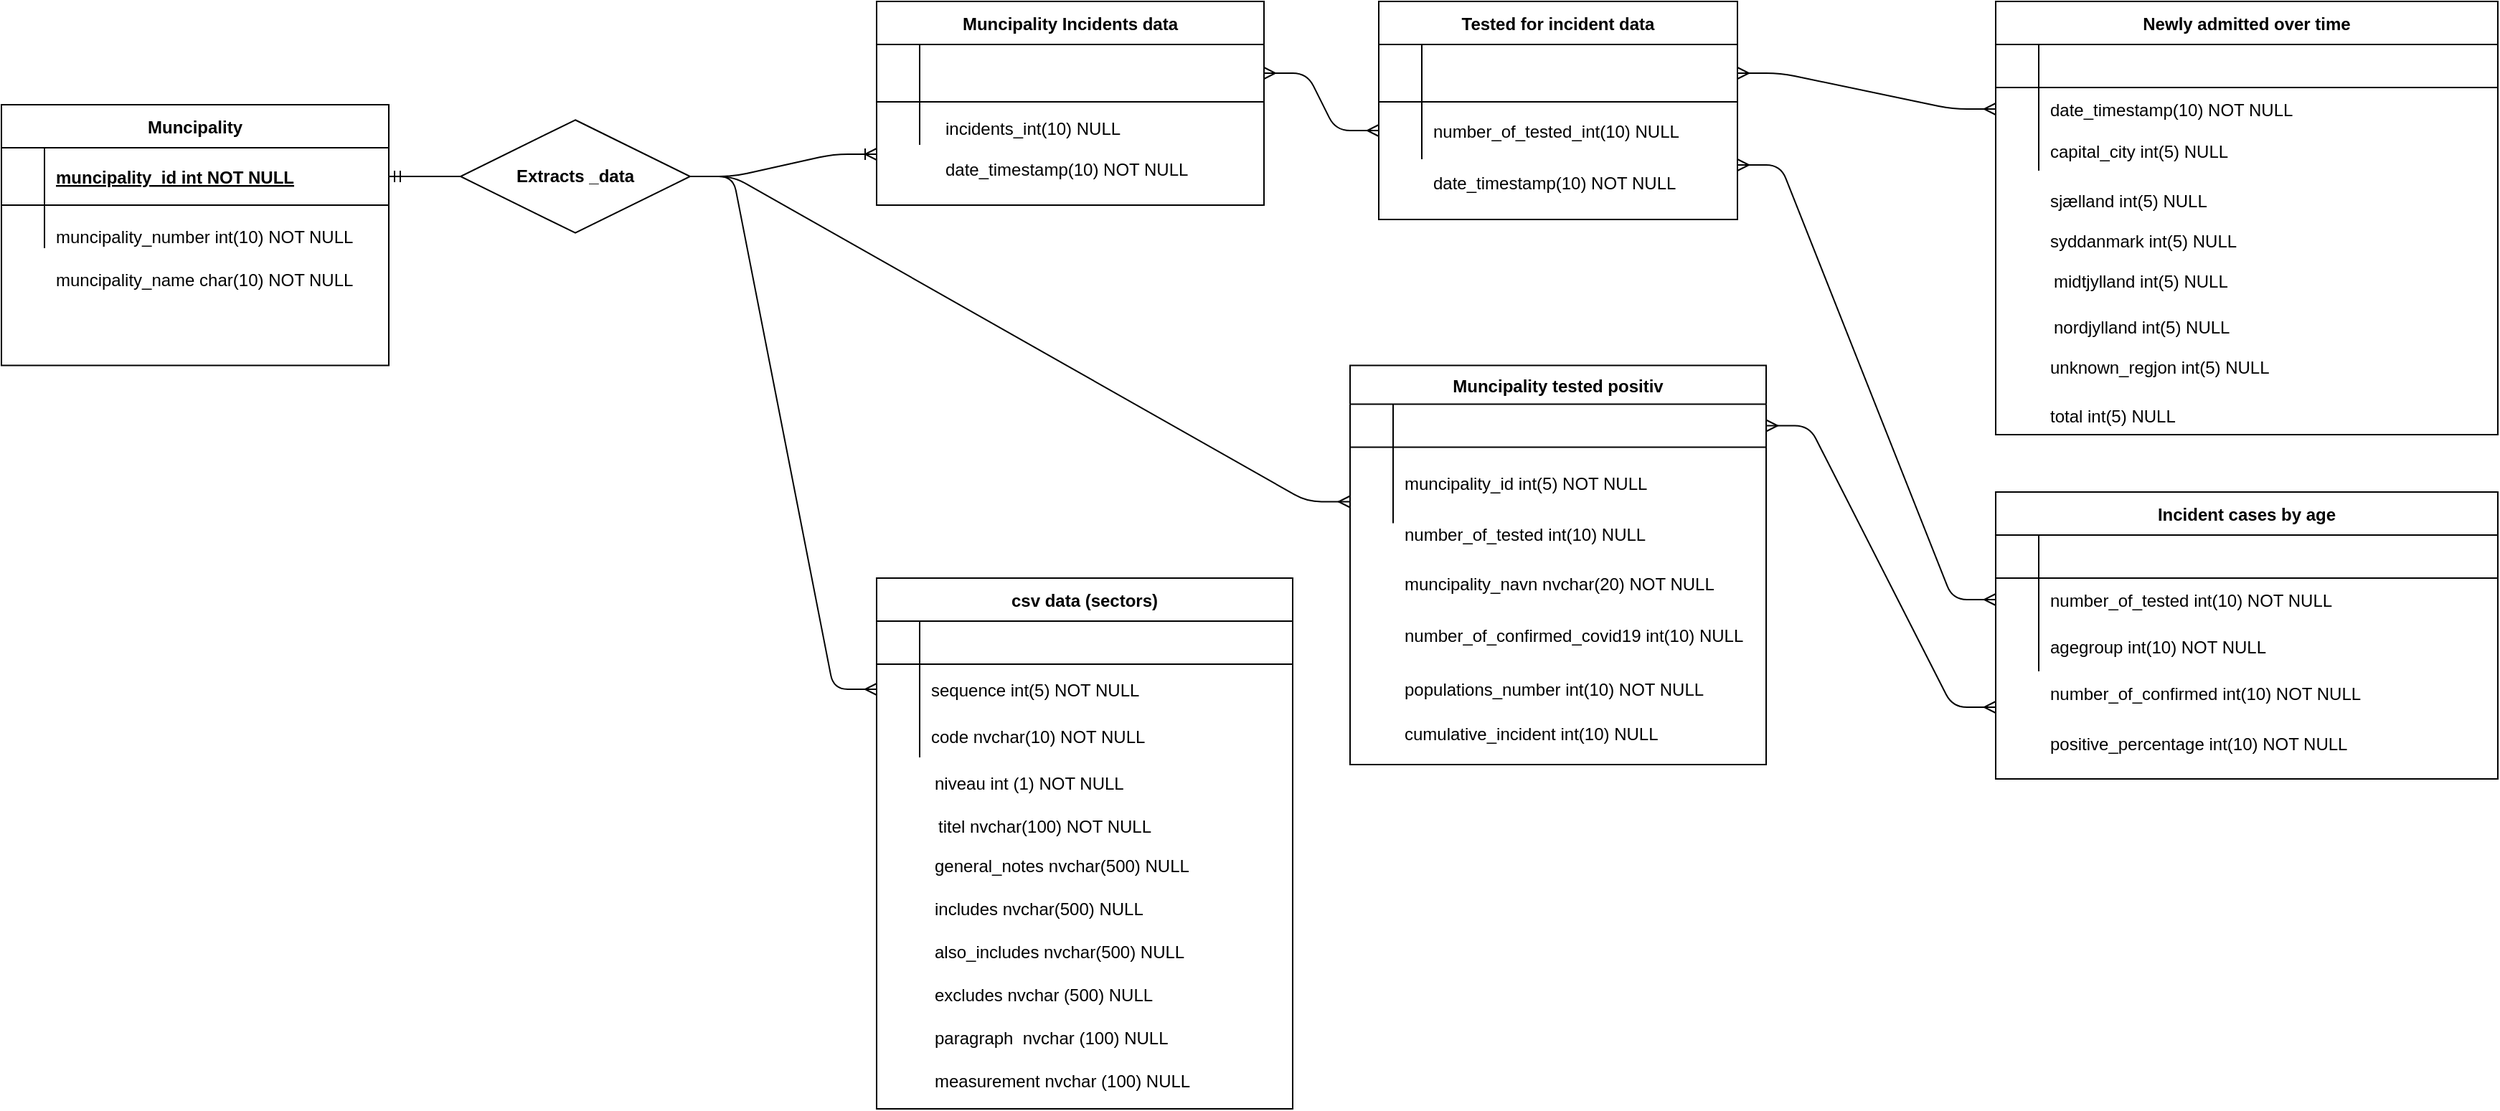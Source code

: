 <mxfile version="14.2.3" type="device"><diagram id="R2lEEEUBdFMjLlhIrx00" name="Page-1"><mxGraphModel dx="3122" dy="1805" grid="1" gridSize="10" guides="1" tooltips="1" connect="1" arrows="1" fold="1" page="1" pageScale="1" pageWidth="850" pageHeight="1100" math="0" shadow="0" extFonts="Permanent Marker^https://fonts.googleapis.com/css?family=Permanent+Marker"><root><mxCell id="0"/><mxCell id="1" parent="0"/><mxCell id="C-vyLk0tnHw3VtMMgP7b-13" value="Incident cases by age" style="shape=table;startSize=30;container=1;collapsible=1;childLayout=tableLayout;fixedRows=1;rowLines=0;fontStyle=1;align=center;resizeLast=1;" parent="1" vertex="1"><mxGeometry x="340" y="-510" width="350" height="200" as="geometry"/></mxCell><mxCell id="C-vyLk0tnHw3VtMMgP7b-14" value="" style="shape=partialRectangle;collapsible=0;dropTarget=0;pointerEvents=0;fillColor=none;points=[[0,0.5],[1,0.5]];portConstraint=eastwest;top=0;left=0;right=0;bottom=1;" parent="C-vyLk0tnHw3VtMMgP7b-13" vertex="1"><mxGeometry y="30" width="350" height="30" as="geometry"/></mxCell><mxCell id="C-vyLk0tnHw3VtMMgP7b-15" value="" style="shape=partialRectangle;overflow=hidden;connectable=0;fillColor=none;top=0;left=0;bottom=0;right=0;fontStyle=1;" parent="C-vyLk0tnHw3VtMMgP7b-14" vertex="1"><mxGeometry width="30" height="30" as="geometry"/></mxCell><mxCell id="C-vyLk0tnHw3VtMMgP7b-16" value="" style="shape=partialRectangle;overflow=hidden;connectable=0;fillColor=none;top=0;left=0;bottom=0;right=0;align=left;spacingLeft=6;fontStyle=5;" parent="C-vyLk0tnHw3VtMMgP7b-14" vertex="1"><mxGeometry x="30" width="320" height="30" as="geometry"/></mxCell><mxCell id="C-vyLk0tnHw3VtMMgP7b-20" value="" style="shape=partialRectangle;collapsible=0;dropTarget=0;pointerEvents=0;fillColor=none;points=[[0,0.5],[1,0.5]];portConstraint=eastwest;top=0;left=0;right=0;bottom=0;" parent="C-vyLk0tnHw3VtMMgP7b-13" vertex="1"><mxGeometry y="60" width="350" height="30" as="geometry"/></mxCell><mxCell id="C-vyLk0tnHw3VtMMgP7b-21" value="" style="shape=partialRectangle;overflow=hidden;connectable=0;fillColor=none;top=0;left=0;bottom=0;right=0;" parent="C-vyLk0tnHw3VtMMgP7b-20" vertex="1"><mxGeometry width="30" height="30" as="geometry"/></mxCell><mxCell id="C-vyLk0tnHw3VtMMgP7b-22" value="" style="shape=partialRectangle;overflow=hidden;connectable=0;fillColor=none;top=0;left=0;bottom=0;right=0;align=left;spacingLeft=6;" parent="C-vyLk0tnHw3VtMMgP7b-20" vertex="1"><mxGeometry x="30" width="320" height="30" as="geometry"/></mxCell><mxCell id="C-vyLk0tnHw3VtMMgP7b-17" value="" style="shape=partialRectangle;collapsible=0;dropTarget=0;pointerEvents=0;fillColor=none;points=[[0,0.5],[1,0.5]];portConstraint=eastwest;top=0;left=0;right=0;bottom=0;" parent="C-vyLk0tnHw3VtMMgP7b-13" vertex="1"><mxGeometry y="90" width="350" height="35" as="geometry"/></mxCell><mxCell id="C-vyLk0tnHw3VtMMgP7b-18" value="" style="shape=partialRectangle;overflow=hidden;connectable=0;fillColor=none;top=0;left=0;bottom=0;right=0;" parent="C-vyLk0tnHw3VtMMgP7b-17" vertex="1"><mxGeometry width="30" height="35" as="geometry"/></mxCell><mxCell id="C-vyLk0tnHw3VtMMgP7b-19" value="agegroup int(10) NOT NULL" style="shape=partialRectangle;overflow=hidden;connectable=0;fillColor=none;top=0;left=0;bottom=0;right=0;align=left;spacingLeft=6;" parent="C-vyLk0tnHw3VtMMgP7b-17" vertex="1"><mxGeometry x="30" width="320" height="35" as="geometry"/></mxCell><mxCell id="ITTuelXoT0mczFN52Blq-16" value="csv data (sectors)" style="shape=table;startSize=30;container=1;collapsible=1;childLayout=tableLayout;fixedRows=1;rowLines=0;fontStyle=1;align=center;resizeLast=1;" parent="1" vertex="1"><mxGeometry x="-440" y="-450" width="290" height="370" as="geometry"><mxRectangle x="590" y="-625" width="190" height="30" as="alternateBounds"/></mxGeometry></mxCell><mxCell id="ITTuelXoT0mczFN52Blq-17" value="" style="shape=partialRectangle;collapsible=0;dropTarget=0;pointerEvents=0;fillColor=none;points=[[0,0.5],[1,0.5]];portConstraint=eastwest;top=0;left=0;right=0;bottom=1;" parent="ITTuelXoT0mczFN52Blq-16" vertex="1"><mxGeometry y="30" width="290" height="30" as="geometry"/></mxCell><mxCell id="ITTuelXoT0mczFN52Blq-18" value="" style="shape=partialRectangle;overflow=hidden;connectable=0;fillColor=none;top=0;left=0;bottom=0;right=0;fontStyle=1;" parent="ITTuelXoT0mczFN52Blq-17" vertex="1"><mxGeometry width="30" height="30" as="geometry"/></mxCell><mxCell id="ITTuelXoT0mczFN52Blq-19" value="" style="shape=partialRectangle;overflow=hidden;connectable=0;fillColor=none;top=0;left=0;bottom=0;right=0;align=left;spacingLeft=6;fontStyle=5;" parent="ITTuelXoT0mczFN52Blq-17" vertex="1"><mxGeometry x="30" width="260" height="30" as="geometry"/></mxCell><mxCell id="ITTuelXoT0mczFN52Blq-20" value="" style="shape=partialRectangle;collapsible=0;dropTarget=0;pointerEvents=0;fillColor=none;points=[[0,0.5],[1,0.5]];portConstraint=eastwest;top=0;left=0;right=0;bottom=0;" parent="ITTuelXoT0mczFN52Blq-16" vertex="1"><mxGeometry y="60" width="290" height="35" as="geometry"/></mxCell><mxCell id="ITTuelXoT0mczFN52Blq-21" value="" style="shape=partialRectangle;overflow=hidden;connectable=0;fillColor=none;top=0;left=0;bottom=0;right=0;" parent="ITTuelXoT0mczFN52Blq-20" vertex="1"><mxGeometry width="30" height="35" as="geometry"/></mxCell><mxCell id="ITTuelXoT0mczFN52Blq-22" value="sequence int(5) NOT NULL" style="shape=partialRectangle;overflow=hidden;connectable=0;fillColor=none;top=0;left=0;bottom=0;right=0;align=left;spacingLeft=6;" parent="ITTuelXoT0mczFN52Blq-20" vertex="1"><mxGeometry x="30" width="260" height="35" as="geometry"/></mxCell><mxCell id="ITTuelXoT0mczFN52Blq-23" value="" style="shape=partialRectangle;collapsible=0;dropTarget=0;pointerEvents=0;fillColor=none;points=[[0,0.5],[1,0.5]];portConstraint=eastwest;top=0;left=0;right=0;bottom=0;" parent="ITTuelXoT0mczFN52Blq-16" vertex="1"><mxGeometry y="95" width="290" height="30" as="geometry"/></mxCell><mxCell id="ITTuelXoT0mczFN52Blq-24" value="" style="shape=partialRectangle;overflow=hidden;connectable=0;fillColor=none;top=0;left=0;bottom=0;right=0;" parent="ITTuelXoT0mczFN52Blq-23" vertex="1"><mxGeometry width="30" height="30" as="geometry"/></mxCell><mxCell id="ITTuelXoT0mczFN52Blq-25" value="code nvchar(10) NOT NULL" style="shape=partialRectangle;overflow=hidden;connectable=0;fillColor=none;top=0;left=0;bottom=0;right=0;align=left;spacingLeft=6;" parent="ITTuelXoT0mczFN52Blq-23" vertex="1"><mxGeometry x="30" width="260" height="30" as="geometry"/></mxCell><mxCell id="ITTuelXoT0mczFN52Blq-36" value="Muncipality Incidents data" style="shape=table;startSize=30;container=1;collapsible=1;childLayout=tableLayout;fixedRows=1;rowLines=0;fontStyle=1;align=center;resizeLast=1;" parent="1" vertex="1"><mxGeometry x="-440" y="-852" width="270" height="142" as="geometry"/></mxCell><mxCell id="ITTuelXoT0mczFN52Blq-37" value="" style="shape=partialRectangle;collapsible=0;dropTarget=0;pointerEvents=0;fillColor=none;points=[[0,0.5],[1,0.5]];portConstraint=eastwest;top=0;left=0;right=0;bottom=1;" parent="ITTuelXoT0mczFN52Blq-36" vertex="1"><mxGeometry y="30" width="270" height="40" as="geometry"/></mxCell><mxCell id="ITTuelXoT0mczFN52Blq-38" value="" style="shape=partialRectangle;overflow=hidden;connectable=0;fillColor=none;top=0;left=0;bottom=0;right=0;fontStyle=1;" parent="ITTuelXoT0mczFN52Blq-37" vertex="1"><mxGeometry width="30" height="40" as="geometry"/></mxCell><mxCell id="ITTuelXoT0mczFN52Blq-39" value="" style="shape=partialRectangle;overflow=hidden;connectable=0;fillColor=none;top=0;left=0;bottom=0;right=0;align=left;spacingLeft=6;fontStyle=5;" parent="ITTuelXoT0mczFN52Blq-37" vertex="1"><mxGeometry x="30" width="240" height="40" as="geometry"/></mxCell><mxCell id="ITTuelXoT0mczFN52Blq-40" value="" style="shape=partialRectangle;collapsible=0;dropTarget=0;pointerEvents=0;fillColor=none;points=[[0,0.5],[1,0.5]];portConstraint=eastwest;top=0;left=0;right=0;bottom=0;" parent="ITTuelXoT0mczFN52Blq-36" vertex="1"><mxGeometry y="70" width="270" height="30" as="geometry"/></mxCell><mxCell id="ITTuelXoT0mczFN52Blq-41" value="" style="shape=partialRectangle;overflow=hidden;connectable=0;fillColor=none;top=0;left=0;bottom=0;right=0;" parent="ITTuelXoT0mczFN52Blq-40" vertex="1"><mxGeometry width="30" height="30" as="geometry"/></mxCell><mxCell id="ITTuelXoT0mczFN52Blq-42" value="" style="shape=partialRectangle;overflow=hidden;connectable=0;fillColor=none;top=0;left=0;bottom=0;right=0;align=left;spacingLeft=6;" parent="ITTuelXoT0mczFN52Blq-40" vertex="1"><mxGeometry x="30" width="240" height="30" as="geometry"/></mxCell><mxCell id="ITTuelXoT0mczFN52Blq-46" value="Muncipality tested positiv" style="shape=table;startSize=27;container=1;collapsible=1;childLayout=tableLayout;fixedRows=1;rowLines=0;fontStyle=1;align=center;resizeLast=1;" parent="1" vertex="1"><mxGeometry x="-110" y="-598.25" width="290" height="278.25" as="geometry"/></mxCell><mxCell id="ITTuelXoT0mczFN52Blq-47" value="" style="shape=partialRectangle;collapsible=0;dropTarget=0;pointerEvents=0;fillColor=none;points=[[0,0.5],[1,0.5]];portConstraint=eastwest;top=0;left=0;right=0;bottom=1;" parent="ITTuelXoT0mczFN52Blq-46" vertex="1"><mxGeometry y="27" width="290" height="30" as="geometry"/></mxCell><mxCell id="ITTuelXoT0mczFN52Blq-48" value="" style="shape=partialRectangle;overflow=hidden;connectable=0;fillColor=none;top=0;left=0;bottom=0;right=0;fontStyle=1;" parent="ITTuelXoT0mczFN52Blq-47" vertex="1"><mxGeometry width="30" height="30" as="geometry"/></mxCell><mxCell id="ITTuelXoT0mczFN52Blq-49" value="" style="shape=partialRectangle;overflow=hidden;connectable=0;fillColor=none;top=0;left=0;bottom=0;right=0;align=left;spacingLeft=6;fontStyle=5;" parent="ITTuelXoT0mczFN52Blq-47" vertex="1"><mxGeometry x="30" width="260" height="30" as="geometry"/></mxCell><mxCell id="ITTuelXoT0mczFN52Blq-53" value="" style="shape=partialRectangle;collapsible=0;dropTarget=0;pointerEvents=0;fillColor=none;points=[[0,0.5],[1,0.5]];portConstraint=eastwest;top=0;left=0;right=0;bottom=0;" parent="ITTuelXoT0mczFN52Blq-46" vertex="1"><mxGeometry y="57" width="290" height="23" as="geometry"/></mxCell><mxCell id="ITTuelXoT0mczFN52Blq-54" value="" style="shape=partialRectangle;overflow=hidden;connectable=0;fillColor=none;top=0;left=0;bottom=0;right=0;" parent="ITTuelXoT0mczFN52Blq-53" vertex="1"><mxGeometry width="30" height="23" as="geometry"/></mxCell><mxCell id="ITTuelXoT0mczFN52Blq-55" value="" style="shape=partialRectangle;overflow=hidden;connectable=0;fillColor=none;top=0;left=0;bottom=0;right=0;align=left;spacingLeft=6;" parent="ITTuelXoT0mczFN52Blq-53" vertex="1"><mxGeometry x="30" width="260" height="23" as="geometry"/></mxCell><mxCell id="ITTuelXoT0mczFN52Blq-50" value="" style="shape=partialRectangle;collapsible=0;dropTarget=0;pointerEvents=0;fillColor=none;points=[[0,0.5],[1,0.5]];portConstraint=eastwest;top=0;left=0;right=0;bottom=0;" parent="ITTuelXoT0mczFN52Blq-46" vertex="1"><mxGeometry y="80" width="290" height="30" as="geometry"/></mxCell><mxCell id="ITTuelXoT0mczFN52Blq-51" value="" style="shape=partialRectangle;overflow=hidden;connectable=0;fillColor=none;top=0;left=0;bottom=0;right=0;" parent="ITTuelXoT0mczFN52Blq-50" vertex="1"><mxGeometry width="30" height="30" as="geometry"/></mxCell><mxCell id="ITTuelXoT0mczFN52Blq-52" value="" style="shape=partialRectangle;overflow=hidden;connectable=0;fillColor=none;top=0;left=0;bottom=0;right=0;align=left;spacingLeft=6;" parent="ITTuelXoT0mczFN52Blq-50" vertex="1"><mxGeometry x="30" width="260" height="30" as="geometry"/></mxCell><mxCell id="ITTuelXoT0mczFN52Blq-56" value="Tested for incident data" style="shape=table;startSize=30;container=1;collapsible=1;childLayout=tableLayout;fixedRows=1;rowLines=0;fontStyle=1;align=center;resizeLast=1;" parent="1" vertex="1"><mxGeometry x="-90" y="-852" width="250" height="152" as="geometry"><mxRectangle x="590" y="-220" width="250" height="30" as="alternateBounds"/></mxGeometry></mxCell><mxCell id="ITTuelXoT0mczFN52Blq-57" value="" style="shape=partialRectangle;collapsible=0;dropTarget=0;pointerEvents=0;fillColor=none;points=[[0,0.5],[1,0.5]];portConstraint=eastwest;top=0;left=0;right=0;bottom=1;" parent="ITTuelXoT0mczFN52Blq-56" vertex="1"><mxGeometry y="30" width="250" height="40" as="geometry"/></mxCell><mxCell id="ITTuelXoT0mczFN52Blq-58" value="" style="shape=partialRectangle;overflow=hidden;connectable=0;fillColor=none;top=0;left=0;bottom=0;right=0;fontStyle=1;" parent="ITTuelXoT0mczFN52Blq-57" vertex="1"><mxGeometry width="30" height="40" as="geometry"/></mxCell><mxCell id="ITTuelXoT0mczFN52Blq-59" value="" style="shape=partialRectangle;overflow=hidden;connectable=0;fillColor=none;top=0;left=0;bottom=0;right=0;align=left;spacingLeft=6;fontStyle=5;" parent="ITTuelXoT0mczFN52Blq-57" vertex="1"><mxGeometry x="30" width="220" height="40" as="geometry"/></mxCell><mxCell id="ITTuelXoT0mczFN52Blq-60" value="" style="shape=partialRectangle;collapsible=0;dropTarget=0;pointerEvents=0;fillColor=none;points=[[0,0.5],[1,0.5]];portConstraint=eastwest;top=0;left=0;right=0;bottom=0;" parent="ITTuelXoT0mczFN52Blq-56" vertex="1"><mxGeometry y="70" width="250" height="40" as="geometry"/></mxCell><mxCell id="ITTuelXoT0mczFN52Blq-61" value="" style="shape=partialRectangle;overflow=hidden;connectable=0;fillColor=none;top=0;left=0;bottom=0;right=0;" parent="ITTuelXoT0mczFN52Blq-60" vertex="1"><mxGeometry width="30" height="40" as="geometry"/></mxCell><mxCell id="ITTuelXoT0mczFN52Blq-62" value="number_of_tested_int(10) NULL" style="shape=partialRectangle;overflow=hidden;connectable=0;fillColor=none;top=0;left=0;bottom=0;right=0;align=left;spacingLeft=6;" parent="ITTuelXoT0mczFN52Blq-60" vertex="1"><mxGeometry x="30" width="220" height="40" as="geometry"/></mxCell><mxCell id="ITTuelXoT0mczFN52Blq-66" value="Newly admitted over time" style="shape=table;startSize=30;container=1;collapsible=1;childLayout=tableLayout;fixedRows=1;rowLines=0;fontStyle=1;align=center;resizeLast=1;" parent="1" vertex="1"><mxGeometry x="340" y="-852" width="350" height="302" as="geometry"/></mxCell><mxCell id="ITTuelXoT0mczFN52Blq-67" value="" style="shape=partialRectangle;collapsible=0;dropTarget=0;pointerEvents=0;fillColor=none;points=[[0,0.5],[1,0.5]];portConstraint=eastwest;top=0;left=0;right=0;bottom=1;" parent="ITTuelXoT0mczFN52Blq-66" vertex="1"><mxGeometry y="30" width="350" height="30" as="geometry"/></mxCell><mxCell id="ITTuelXoT0mczFN52Blq-68" value="" style="shape=partialRectangle;overflow=hidden;connectable=0;fillColor=none;top=0;left=0;bottom=0;right=0;fontStyle=1;" parent="ITTuelXoT0mczFN52Blq-67" vertex="1"><mxGeometry width="30" height="30" as="geometry"/></mxCell><mxCell id="ITTuelXoT0mczFN52Blq-69" value="" style="shape=partialRectangle;overflow=hidden;connectable=0;fillColor=none;top=0;left=0;bottom=0;right=0;align=left;spacingLeft=6;fontStyle=5;" parent="ITTuelXoT0mczFN52Blq-67" vertex="1"><mxGeometry x="30" width="320" height="30" as="geometry"/></mxCell><mxCell id="ITTuelXoT0mczFN52Blq-70" value="" style="shape=partialRectangle;collapsible=0;dropTarget=0;pointerEvents=0;fillColor=none;points=[[0,0.5],[1,0.5]];portConstraint=eastwest;top=0;left=0;right=0;bottom=0;" parent="ITTuelXoT0mczFN52Blq-66" vertex="1"><mxGeometry y="60" width="350" height="30" as="geometry"/></mxCell><mxCell id="ITTuelXoT0mczFN52Blq-71" value="" style="shape=partialRectangle;overflow=hidden;connectable=0;fillColor=none;top=0;left=0;bottom=0;right=0;" parent="ITTuelXoT0mczFN52Blq-70" vertex="1"><mxGeometry width="30" height="30" as="geometry"/></mxCell><mxCell id="ITTuelXoT0mczFN52Blq-72" value="date_timestamp(10) NOT NULL" style="shape=partialRectangle;overflow=hidden;connectable=0;fillColor=none;top=0;left=0;bottom=0;right=0;align=left;spacingLeft=6;" parent="ITTuelXoT0mczFN52Blq-70" vertex="1"><mxGeometry x="30" width="320" height="30" as="geometry"/></mxCell><mxCell id="ITTuelXoT0mczFN52Blq-73" value="" style="shape=partialRectangle;collapsible=0;dropTarget=0;pointerEvents=0;fillColor=none;points=[[0,0.5],[1,0.5]];portConstraint=eastwest;top=0;left=0;right=0;bottom=0;" parent="ITTuelXoT0mczFN52Blq-66" vertex="1"><mxGeometry y="90" width="350" height="28" as="geometry"/></mxCell><mxCell id="ITTuelXoT0mczFN52Blq-74" value="" style="shape=partialRectangle;overflow=hidden;connectable=0;fillColor=none;top=0;left=0;bottom=0;right=0;" parent="ITTuelXoT0mczFN52Blq-73" vertex="1"><mxGeometry width="30" height="28" as="geometry"/></mxCell><mxCell id="ITTuelXoT0mczFN52Blq-75" value="capital_city int(5) NULL" style="shape=partialRectangle;overflow=hidden;connectable=0;fillColor=none;top=0;left=0;bottom=0;right=0;align=left;spacingLeft=6;" parent="ITTuelXoT0mczFN52Blq-73" vertex="1"><mxGeometry x="30" width="320" height="28" as="geometry"/></mxCell><mxCell id="ITTuelXoT0mczFN52Blq-116" value="number_of_confirmed int(10) NOT NULL" style="shape=partialRectangle;overflow=hidden;connectable=0;fillColor=none;top=0;left=0;bottom=0;right=0;align=left;spacingLeft=6;" parent="1" vertex="1"><mxGeometry x="370" y="-385" width="270" height="30" as="geometry"/></mxCell><mxCell id="ITTuelXoT0mczFN52Blq-117" value="number_of_tested int(10) NOT NULL" style="shape=partialRectangle;overflow=hidden;connectable=0;fillColor=none;top=0;left=0;bottom=0;right=0;align=left;spacingLeft=6;" parent="1" vertex="1"><mxGeometry x="370" y="-450" width="270" height="30" as="geometry"/></mxCell><mxCell id="ITTuelXoT0mczFN52Blq-118" value="positive_percentage int(10) NOT NULL" style="shape=partialRectangle;overflow=hidden;connectable=0;fillColor=none;top=0;left=0;bottom=0;right=0;align=left;spacingLeft=6;" parent="1" vertex="1"><mxGeometry x="370" y="-350" width="270" height="30" as="geometry"/></mxCell><mxCell id="ITTuelXoT0mczFN52Blq-133" value="niveau int (1) NOT NULL" style="shape=partialRectangle;overflow=hidden;connectable=0;fillColor=none;top=0;left=0;bottom=0;right=0;align=left;spacingLeft=6;" parent="1" vertex="1"><mxGeometry x="-407.5" y="-325" width="237.5" height="35" as="geometry"/></mxCell><mxCell id="ITTuelXoT0mczFN52Blq-134" value="titel nvchar(100) NOT NULL" style="shape=partialRectangle;overflow=hidden;connectable=0;fillColor=none;top=0;left=0;bottom=0;right=0;align=left;spacingLeft=6;" parent="1" vertex="1"><mxGeometry x="-405" y="-295" width="245" height="35" as="geometry"/></mxCell><mxCell id="ITTuelXoT0mczFN52Blq-135" value="general_notes nvchar(500) NULL" style="shape=partialRectangle;overflow=hidden;connectable=0;fillColor=none;top=0;left=0;bottom=0;right=0;align=left;spacingLeft=6;" parent="1" vertex="1"><mxGeometry x="-407.5" y="-265" width="275" height="30" as="geometry"/></mxCell><mxCell id="ITTuelXoT0mczFN52Blq-136" value="includes nvchar(500) NULL" style="shape=partialRectangle;overflow=hidden;connectable=0;fillColor=none;top=0;left=0;bottom=0;right=0;align=left;spacingLeft=6;" parent="1" vertex="1"><mxGeometry x="-407.5" y="-235" width="275" height="30" as="geometry"/></mxCell><mxCell id="ITTuelXoT0mczFN52Blq-137" value="also_includes nvchar(500) NULL" style="shape=partialRectangle;overflow=hidden;connectable=0;fillColor=none;top=0;left=0;bottom=0;right=0;align=left;spacingLeft=6;" parent="1" vertex="1"><mxGeometry x="-407.5" y="-205" width="275" height="30" as="geometry"/></mxCell><mxCell id="ITTuelXoT0mczFN52Blq-138" value="excludes nvchar (500) NULL" style="shape=partialRectangle;overflow=hidden;connectable=0;fillColor=none;top=0;left=0;bottom=0;right=0;align=left;spacingLeft=6;" parent="1" vertex="1"><mxGeometry x="-407.5" y="-175" width="275" height="30" as="geometry"/></mxCell><mxCell id="ITTuelXoT0mczFN52Blq-139" value="paragraph  nvchar (100) NULL" style="shape=partialRectangle;overflow=hidden;connectable=0;fillColor=none;top=0;left=0;bottom=0;right=0;align=left;spacingLeft=6;" parent="1" vertex="1"><mxGeometry x="-407.5" y="-145" width="275" height="30" as="geometry"/></mxCell><mxCell id="ITTuelXoT0mczFN52Blq-140" value="measurement nvchar (100) NULL" style="shape=partialRectangle;overflow=hidden;connectable=0;fillColor=none;top=0;left=0;bottom=0;right=0;align=left;spacingLeft=6;" parent="1" vertex="1"><mxGeometry x="-407.5" y="-115" width="275" height="30" as="geometry"/></mxCell><mxCell id="ITTuelXoT0mczFN52Blq-141" value="number_of_tested int(10) NULL" style="shape=partialRectangle;overflow=hidden;connectable=0;fillColor=none;top=0;left=0;bottom=0;right=0;align=left;spacingLeft=6;" parent="1" vertex="1"><mxGeometry x="-80" y="-492" width="240" height="22" as="geometry"/></mxCell><mxCell id="ITTuelXoT0mczFN52Blq-142" value="number_of_confirmed_covid19 int(10) NULL" style="shape=partialRectangle;overflow=hidden;connectable=0;fillColor=none;top=0;left=0;bottom=0;right=0;align=left;spacingLeft=6;" parent="1" vertex="1"><mxGeometry x="-80" y="-423.25" width="260" height="25" as="geometry"/></mxCell><mxCell id="ITTuelXoT0mczFN52Blq-143" value="populations_number int(10) NOT NULL" style="shape=partialRectangle;overflow=hidden;connectable=0;fillColor=none;top=0;left=0;bottom=0;right=0;align=left;spacingLeft=6;" parent="1" vertex="1"><mxGeometry x="-80" y="-388.25" width="260" height="30" as="geometry"/></mxCell><mxCell id="ITTuelXoT0mczFN52Blq-144" value="cumulative_incident int(10) NULL " style="shape=partialRectangle;overflow=hidden;connectable=0;fillColor=none;top=0;left=0;bottom=0;right=0;align=left;spacingLeft=6;" parent="1" vertex="1"><mxGeometry x="-80" y="-355.75" width="260" height="27.5" as="geometry"/></mxCell><mxCell id="ITTuelXoT0mczFN52Blq-145" value="sjælland int(5) NULL" style="shape=partialRectangle;overflow=hidden;connectable=0;fillColor=none;top=0;left=0;bottom=0;right=0;align=left;spacingLeft=6;" parent="1" vertex="1"><mxGeometry x="370" y="-727.5" width="310" height="28" as="geometry"/></mxCell><mxCell id="ITTuelXoT0mczFN52Blq-146" value="syddanmark int(5) NULL" style="shape=partialRectangle;overflow=hidden;connectable=0;fillColor=none;top=0;left=0;bottom=0;right=0;align=left;spacingLeft=6;" parent="1" vertex="1"><mxGeometry x="370" y="-699.5" width="310" height="28" as="geometry"/></mxCell><mxCell id="ITTuelXoT0mczFN52Blq-147" value="midtjylland int(5) NULL" style="shape=partialRectangle;overflow=hidden;connectable=0;fillColor=none;top=0;left=0;bottom=0;right=0;align=left;spacingLeft=6;" parent="1" vertex="1"><mxGeometry x="372.5" y="-671.5" width="310" height="28" as="geometry"/></mxCell><mxCell id="ITTuelXoT0mczFN52Blq-149" value="nordjylland int(5) NULL" style="shape=partialRectangle;overflow=hidden;connectable=0;fillColor=none;top=0;left=0;bottom=0;right=0;align=left;spacingLeft=6;" parent="1" vertex="1"><mxGeometry x="372.5" y="-639.5" width="310" height="28" as="geometry"/></mxCell><mxCell id="ITTuelXoT0mczFN52Blq-150" value="unknown_regjon int(5) NULL" style="shape=partialRectangle;overflow=hidden;connectable=0;fillColor=none;top=0;left=0;bottom=0;right=0;align=left;spacingLeft=6;" parent="1" vertex="1"><mxGeometry x="370" y="-611.5" width="310" height="28" as="geometry"/></mxCell><mxCell id="ITTuelXoT0mczFN52Blq-151" value="total int(5) NULL" style="shape=partialRectangle;overflow=hidden;connectable=0;fillColor=none;top=0;left=0;bottom=0;right=0;align=left;spacingLeft=6;" parent="1" vertex="1"><mxGeometry x="370" y="-577.5" width="310" height="28" as="geometry"/></mxCell><mxCell id="KDCoalDi3vaCXtDOWXOj-1" value="incidents_int(10) NULL" style="shape=partialRectangle;overflow=hidden;connectable=0;fillColor=none;top=0;left=0;bottom=0;right=0;align=left;spacingLeft=6;" parent="1" vertex="1"><mxGeometry x="-400" y="-778.25" width="210" height="28.25" as="geometry"/></mxCell><mxCell id="KDCoalDi3vaCXtDOWXOj-2" value="date_timestamp(10) NOT NULL" style="shape=partialRectangle;overflow=hidden;connectable=0;fillColor=none;top=0;left=0;bottom=0;right=0;align=left;spacingLeft=6;" parent="1" vertex="1"><mxGeometry x="-400" y="-750.75" width="220" height="30.75" as="geometry"/></mxCell><mxCell id="KDCoalDi3vaCXtDOWXOj-3" value="Muncipality" style="shape=table;startSize=30;container=1;collapsible=1;childLayout=tableLayout;fixedRows=1;rowLines=0;fontStyle=1;align=center;resizeLast=1;" parent="1" vertex="1"><mxGeometry x="-1050" y="-780" width="270" height="181.75" as="geometry"/></mxCell><mxCell id="KDCoalDi3vaCXtDOWXOj-4" value="" style="shape=partialRectangle;collapsible=0;dropTarget=0;pointerEvents=0;fillColor=none;points=[[0,0.5],[1,0.5]];portConstraint=eastwest;top=0;left=0;right=0;bottom=1;" parent="KDCoalDi3vaCXtDOWXOj-3" vertex="1"><mxGeometry y="30" width="270" height="40" as="geometry"/></mxCell><mxCell id="KDCoalDi3vaCXtDOWXOj-5" value="" style="shape=partialRectangle;overflow=hidden;connectable=0;fillColor=none;top=0;left=0;bottom=0;right=0;fontStyle=1;" parent="KDCoalDi3vaCXtDOWXOj-4" vertex="1"><mxGeometry width="30" height="40" as="geometry"/></mxCell><mxCell id="KDCoalDi3vaCXtDOWXOj-6" value="muncipality_id int NOT NULL " style="shape=partialRectangle;overflow=hidden;connectable=0;fillColor=none;top=0;left=0;bottom=0;right=0;align=left;spacingLeft=6;fontStyle=5;" parent="KDCoalDi3vaCXtDOWXOj-4" vertex="1"><mxGeometry x="30" width="240" height="40" as="geometry"/></mxCell><mxCell id="KDCoalDi3vaCXtDOWXOj-7" value="" style="shape=partialRectangle;collapsible=0;dropTarget=0;pointerEvents=0;fillColor=none;points=[[0,0.5],[1,0.5]];portConstraint=eastwest;top=0;left=0;right=0;bottom=0;" parent="KDCoalDi3vaCXtDOWXOj-3" vertex="1"><mxGeometry y="70" width="270" height="30" as="geometry"/></mxCell><mxCell id="KDCoalDi3vaCXtDOWXOj-8" value="" style="shape=partialRectangle;overflow=hidden;connectable=0;fillColor=none;top=0;left=0;bottom=0;right=0;" parent="KDCoalDi3vaCXtDOWXOj-7" vertex="1"><mxGeometry width="30" height="30" as="geometry"/></mxCell><mxCell id="KDCoalDi3vaCXtDOWXOj-9" value="" style="shape=partialRectangle;overflow=hidden;connectable=0;fillColor=none;top=0;left=0;bottom=0;right=0;align=left;spacingLeft=6;" parent="KDCoalDi3vaCXtDOWXOj-7" vertex="1"><mxGeometry x="30" width="240" height="30" as="geometry"/></mxCell><mxCell id="KDCoalDi3vaCXtDOWXOj-10" value="muncipality_number int(10) NOT NULL" style="shape=partialRectangle;overflow=hidden;connectable=0;fillColor=none;top=0;left=0;bottom=0;right=0;align=left;spacingLeft=6;" parent="1" vertex="1"><mxGeometry x="-1020" y="-707.5" width="220" height="37.5" as="geometry"/></mxCell><mxCell id="KDCoalDi3vaCXtDOWXOj-11" value="muncipality_name char(10) NOT NULL" style="shape=partialRectangle;overflow=hidden;connectable=0;fillColor=none;top=0;left=0;bottom=0;right=0;align=left;spacingLeft=6;" parent="1" vertex="1"><mxGeometry x="-1020" y="-677.5" width="220" height="37.5" as="geometry"/></mxCell><mxCell id="iiuNpLhefWFj8TiPxFnM-1" value="date_timestamp(10) NOT NULL" style="shape=partialRectangle;overflow=hidden;connectable=0;fillColor=none;top=0;left=0;bottom=0;right=0;align=left;spacingLeft=6;" parent="1" vertex="1"><mxGeometry x="-60" y="-742" width="200" height="32" as="geometry"/></mxCell><mxCell id="iiuNpLhefWFj8TiPxFnM-5" value="&lt;b&gt;Extracts _data&lt;/b&gt;" style="shape=rhombus;perimeter=rhombusPerimeter;whiteSpace=wrap;html=1;align=center;" parent="1" vertex="1"><mxGeometry x="-730" y="-769.37" width="160" height="78.75" as="geometry"/></mxCell><mxCell id="iiuNpLhefWFj8TiPxFnM-12" value="" style="edgeStyle=entityRelationEdgeStyle;fontSize=12;html=1;endArrow=ERoneToMany;exitX=1;exitY=0.5;exitDx=0;exitDy=0;entryX=0;entryY=0.75;entryDx=0;entryDy=0;" parent="1" source="iiuNpLhefWFj8TiPxFnM-5" target="ITTuelXoT0mczFN52Blq-36" edge="1"><mxGeometry width="100" height="100" relative="1" as="geometry"><mxPoint x="-290" y="-130" as="sourcePoint"/><mxPoint x="-445" y="-800" as="targetPoint"/></mxGeometry></mxCell><mxCell id="iiuNpLhefWFj8TiPxFnM-17" value="" style="edgeStyle=entityRelationEdgeStyle;fontSize=12;html=1;endArrow=ERmany;exitX=1;exitY=0.5;exitDx=0;exitDy=0;entryX=0;entryY=0.5;entryDx=0;entryDy=0;" parent="1" source="iiuNpLhefWFj8TiPxFnM-5" target="ITTuelXoT0mczFN52Blq-20" edge="1"><mxGeometry width="100" height="100" relative="1" as="geometry"><mxPoint x="-280" y="-118.75" as="sourcePoint"/><mxPoint x="-120" y="124.0" as="targetPoint"/></mxGeometry></mxCell><mxCell id="_Nxv5SKX499Keu6ILKB0-1" value="muncipality_navn nvchar(20) NOT NULL" style="shape=partialRectangle;overflow=hidden;connectable=0;fillColor=none;top=0;left=0;bottom=0;right=0;align=left;spacingLeft=6;" parent="1" vertex="1"><mxGeometry x="-80" y="-463.25" width="250" height="33.25" as="geometry"/></mxCell><mxCell id="_Nxv5SKX499Keu6ILKB0-3" value="" style="edgeStyle=entityRelationEdgeStyle;fontSize=12;html=1;endArrow=ERmany;exitX=1;exitY=0.5;exitDx=0;exitDy=0;entryX=0;entryY=0.5;entryDx=0;entryDy=0;" parent="1" source="iiuNpLhefWFj8TiPxFnM-5" target="ITTuelXoT0mczFN52Blq-50" edge="1"><mxGeometry width="100" height="100" relative="1" as="geometry"><mxPoint x="-130.0" y="-643.5" as="sourcePoint"/><mxPoint x="-40.0" y="-348.5" as="targetPoint"/></mxGeometry></mxCell><mxCell id="_Nxv5SKX499Keu6ILKB0-5" value="muncipality_id int(5) NOT NULL" style="shape=partialRectangle;overflow=hidden;connectable=0;fillColor=none;top=0;left=0;bottom=0;right=0;align=left;spacingLeft=6;" parent="1" vertex="1"><mxGeometry x="-80" y="-533.25" width="240" height="33.25" as="geometry"/></mxCell><mxCell id="_Nxv5SKX499Keu6ILKB0-6" value="" style="edgeStyle=entityRelationEdgeStyle;fontSize=12;html=1;endArrow=ERmany;startArrow=ERmany;entryX=0;entryY=0.5;entryDx=0;entryDy=0;exitX=1;exitY=0.75;exitDx=0;exitDy=0;" parent="1" source="ITTuelXoT0mczFN52Blq-56" target="C-vyLk0tnHw3VtMMgP7b-20" edge="1"><mxGeometry width="100" height="100" relative="1" as="geometry"><mxPoint x="230" y="-583.5" as="sourcePoint"/><mxPoint x="330" y="-683.5" as="targetPoint"/></mxGeometry></mxCell><mxCell id="_Nxv5SKX499Keu6ILKB0-7" value="" style="edgeStyle=entityRelationEdgeStyle;fontSize=12;html=1;endArrow=ERmany;startArrow=ERmany;exitX=1;exitY=0.5;exitDx=0;exitDy=0;entryX=0;entryY=0.5;entryDx=0;entryDy=0;" parent="1" source="ITTuelXoT0mczFN52Blq-37" target="ITTuelXoT0mczFN52Blq-60" edge="1"><mxGeometry width="100" height="100" relative="1" as="geometry"><mxPoint x="-60" y="-652" as="sourcePoint"/><mxPoint x="50" y="-762" as="targetPoint"/></mxGeometry></mxCell><mxCell id="_Nxv5SKX499Keu6ILKB0-8" value="" style="edgeStyle=entityRelationEdgeStyle;fontSize=12;html=1;endArrow=ERmany;startArrow=ERmany;entryX=0;entryY=0.5;entryDx=0;entryDy=0;exitX=1;exitY=0.5;exitDx=0;exitDy=0;" parent="1" source="ITTuelXoT0mczFN52Blq-57" target="ITTuelXoT0mczFN52Blq-70" edge="1"><mxGeometry width="100" height="100" relative="1" as="geometry"><mxPoint x="320.0" y="-792" as="sourcePoint"/><mxPoint x="410.0" y="-752" as="targetPoint"/></mxGeometry></mxCell><mxCell id="_Nxv5SKX499Keu6ILKB0-9" value="" style="edgeStyle=entityRelationEdgeStyle;fontSize=12;html=1;endArrow=ERmany;startArrow=ERmany;entryX=0;entryY=0.75;entryDx=0;entryDy=0;exitX=1;exitY=0.5;exitDx=0;exitDy=0;" parent="1" source="ITTuelXoT0mczFN52Blq-47" target="C-vyLk0tnHw3VtMMgP7b-13" edge="1"><mxGeometry width="100" height="100" relative="1" as="geometry"><mxPoint x="390.0" y="-275" as="sourcePoint"/><mxPoint x="480.0" y="-235" as="targetPoint"/></mxGeometry></mxCell><mxCell id="lHRj8FggR4jUE35goGOo-1" value="" style="edgeStyle=entityRelationEdgeStyle;fontSize=12;html=1;endArrow=ERmandOne;entryX=1;entryY=0.5;entryDx=0;entryDy=0;exitX=0;exitY=0.5;exitDx=0;exitDy=0;" edge="1" parent="1" source="iiuNpLhefWFj8TiPxFnM-5" target="KDCoalDi3vaCXtDOWXOj-4"><mxGeometry width="100" height="100" relative="1" as="geometry"><mxPoint x="-590" y="-550" as="sourcePoint"/><mxPoint x="-490" y="-650" as="targetPoint"/></mxGeometry></mxCell></root></mxGraphModel></diagram></mxfile>